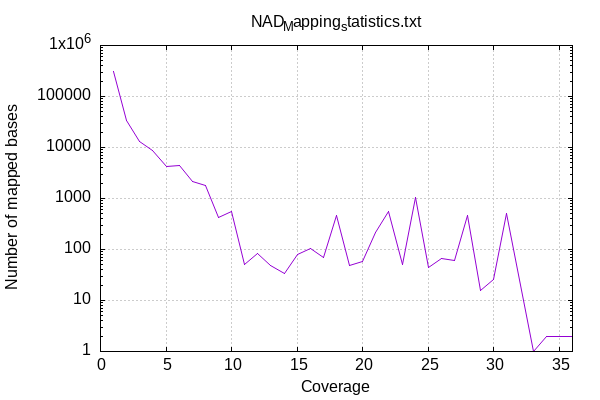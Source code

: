 
            set terminal png size 600,400 truecolor
            set output "Mapping_statistics/NAD_map-coverage.png"
            set grid xtics ytics y2tics back lc rgb "#cccccc"
            set ylabel "Number of mapped bases"
            set xlabel "Coverage"
            set log y
            set style fill solid border -1
            set title "NAD_Mapping_statistics.txt"
            set xrange [:36]
            plot '-' with lines notitle
        1	310411
2	34065
3	13269
4	8612
5	4261
6	4485
7	2118
8	1797
9	419
10	555
11	50
12	82
13	49
14	34
15	80
16	106
17	70
18	461
19	48
20	57
21	211
22	553
23	51
24	1057
25	45
26	66
27	60
28	463
29	16
30	26
31	517
33	1
34	2
36	2
37	1
38	1
40	1
41	3
42	1
43	1
45	2
46	1
47	2
49	2
50	1
51	3
52	2
53	3
54	3
55	2
57	3
58	3
60	1
61	1
64	1
65	2
66	1
67	2
68	3
69	2
70	1
71	7
73	7
74	8
75	12
76	1
77	39
78	2
79	18
80	34
81	3
82	14
85	9
86	23
87	36
88	45
89	462
end
